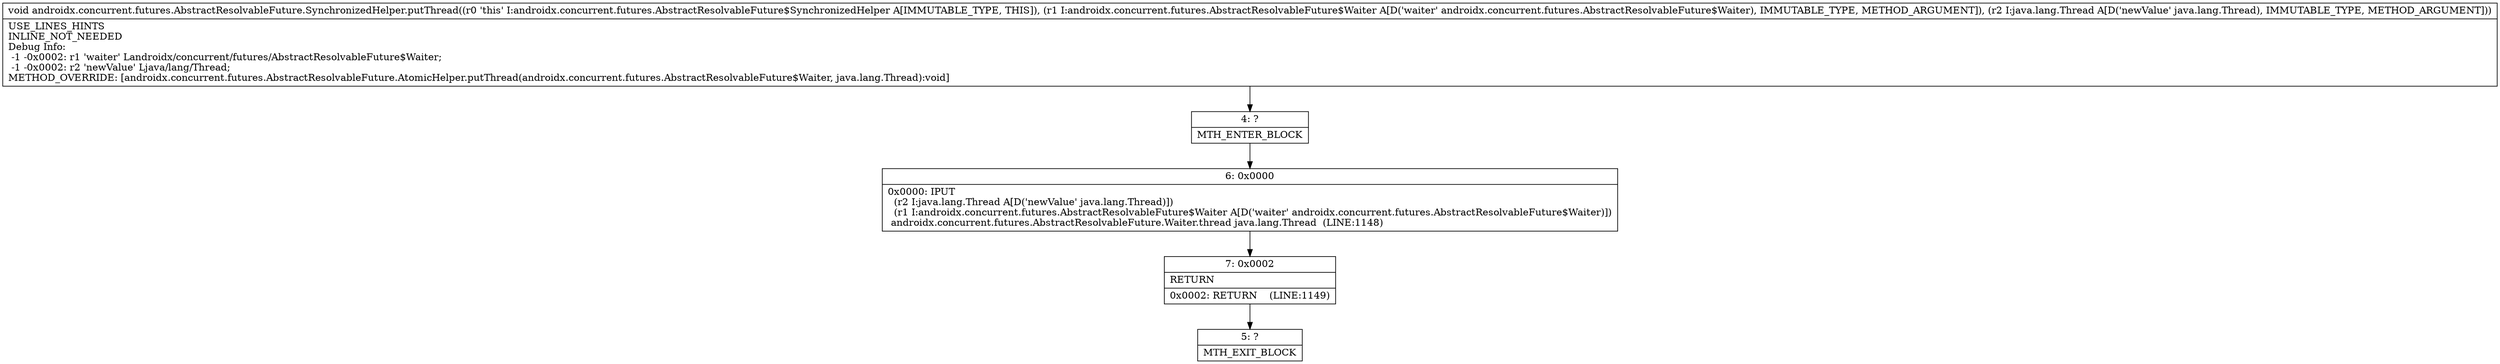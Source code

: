 digraph "CFG forandroidx.concurrent.futures.AbstractResolvableFuture.SynchronizedHelper.putThread(Landroidx\/concurrent\/futures\/AbstractResolvableFuture$Waiter;Ljava\/lang\/Thread;)V" {
Node_4 [shape=record,label="{4\:\ ?|MTH_ENTER_BLOCK\l}"];
Node_6 [shape=record,label="{6\:\ 0x0000|0x0000: IPUT  \l  (r2 I:java.lang.Thread A[D('newValue' java.lang.Thread)])\l  (r1 I:androidx.concurrent.futures.AbstractResolvableFuture$Waiter A[D('waiter' androidx.concurrent.futures.AbstractResolvableFuture$Waiter)])\l androidx.concurrent.futures.AbstractResolvableFuture.Waiter.thread java.lang.Thread  (LINE:1148)\l}"];
Node_7 [shape=record,label="{7\:\ 0x0002|RETURN\l|0x0002: RETURN    (LINE:1149)\l}"];
Node_5 [shape=record,label="{5\:\ ?|MTH_EXIT_BLOCK\l}"];
MethodNode[shape=record,label="{void androidx.concurrent.futures.AbstractResolvableFuture.SynchronizedHelper.putThread((r0 'this' I:androidx.concurrent.futures.AbstractResolvableFuture$SynchronizedHelper A[IMMUTABLE_TYPE, THIS]), (r1 I:androidx.concurrent.futures.AbstractResolvableFuture$Waiter A[D('waiter' androidx.concurrent.futures.AbstractResolvableFuture$Waiter), IMMUTABLE_TYPE, METHOD_ARGUMENT]), (r2 I:java.lang.Thread A[D('newValue' java.lang.Thread), IMMUTABLE_TYPE, METHOD_ARGUMENT]))  | USE_LINES_HINTS\lINLINE_NOT_NEEDED\lDebug Info:\l  \-1 \-0x0002: r1 'waiter' Landroidx\/concurrent\/futures\/AbstractResolvableFuture$Waiter;\l  \-1 \-0x0002: r2 'newValue' Ljava\/lang\/Thread;\lMETHOD_OVERRIDE: [androidx.concurrent.futures.AbstractResolvableFuture.AtomicHelper.putThread(androidx.concurrent.futures.AbstractResolvableFuture$Waiter, java.lang.Thread):void]\l}"];
MethodNode -> Node_4;Node_4 -> Node_6;
Node_6 -> Node_7;
Node_7 -> Node_5;
}

